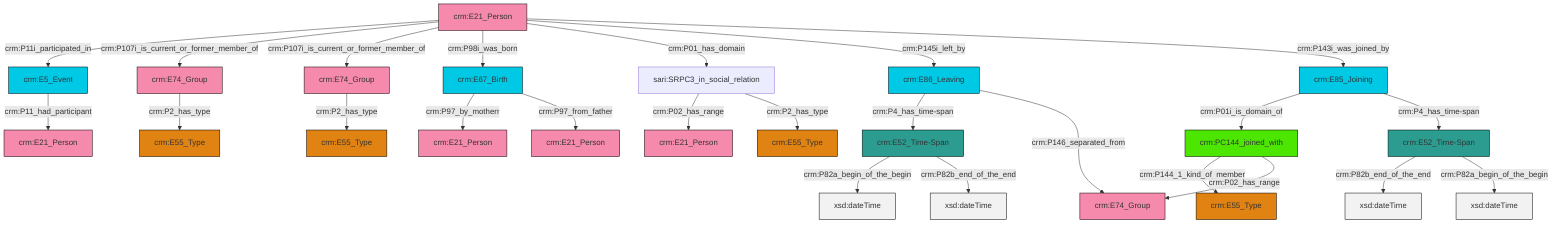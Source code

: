 graph TD
classDef Literal fill:#f2f2f2,stroke:#000000;
classDef CRM_Entity fill:#FFFFFF,stroke:#000000;
classDef Temporal_Entity fill:#00C9E6, stroke:#000000;
classDef Type fill:#E18312, stroke:#000000;
classDef Time-Span fill:#2C9C91, stroke:#000000;
classDef Appellation fill:#FFEB7F, stroke:#000000;
classDef Place fill:#008836, stroke:#000000;
classDef Persistent_Item fill:#B266B2, stroke:#000000;
classDef Conceptual_Object fill:#FFD700, stroke:#000000;
classDef Physical_Thing fill:#D2B48C, stroke:#000000;
classDef Actor fill:#f58aad, stroke:#000000;
classDef PC_Classes fill:#4ce600, stroke:#000000;
classDef Multi fill:#cccccc,stroke:#000000;

4["crm:E21_Person"]:::Actor -->|crm:P11i_participated_in| 6["crm:E5_Event"]:::Temporal_Entity
2["sari:SRPC3_in_social_relation"]:::Default -->|crm:P02_has_range| 7["crm:E21_Person"]:::Actor
4["crm:E21_Person"]:::Actor -->|crm:P107i_is_current_or_former_member_of| 10["crm:E74_Group"]:::Actor
4["crm:E21_Person"]:::Actor -->|crm:P107i_is_current_or_former_member_of| 17["crm:E74_Group"]:::Actor
4["crm:E21_Person"]:::Actor -->|crm:P98i_was_born| 18["crm:E67_Birth"]:::Temporal_Entity
4["crm:E21_Person"]:::Actor -->|crm:P01_has_domain| 2["sari:SRPC3_in_social_relation"]:::Default
18["crm:E67_Birth"]:::Temporal_Entity -->|crm:P97_by_motherr| 8["crm:E21_Person"]:::Actor
2["sari:SRPC3_in_social_relation"]:::Default -->|crm:P2_has_type| 22["crm:E55_Type"]:::Type
4["crm:E21_Person"]:::Actor -->|crm:P145i_left_by| 0["crm:E86_Leaving"]:::Temporal_Entity
26["crm:E52_Time-Span"]:::Time-Span -->|crm:P82a_begin_of_the_begin| 27[xsd:dateTime]:::Literal
18["crm:E67_Birth"]:::Temporal_Entity -->|crm:P97_from_father| 28["crm:E21_Person"]:::Actor
29["crm:PC144_joined_with"]:::PC_Classes -->|crm:P144_1_kind_of_member| 23["crm:E55_Type"]:::Type
12["crm:E85_Joining"]:::Temporal_Entity -->|crm:P01i_is_domain_of| 29["crm:PC144_joined_with"]:::PC_Classes
12["crm:E85_Joining"]:::Temporal_Entity -->|crm:P4_has_time-span| 31["crm:E52_Time-Span"]:::Time-Span
0["crm:E86_Leaving"]:::Temporal_Entity -->|crm:P4_has_time-span| 26["crm:E52_Time-Span"]:::Time-Span
4["crm:E21_Person"]:::Actor -->|crm:P143i_was_joined_by| 12["crm:E85_Joining"]:::Temporal_Entity
31["crm:E52_Time-Span"]:::Time-Span -->|crm:P82b_end_of_the_end| 36[xsd:dateTime]:::Literal
0["crm:E86_Leaving"]:::Temporal_Entity -->|crm:P146_separated_from| 19["crm:E74_Group"]:::Actor
10["crm:E74_Group"]:::Actor -->|crm:P2_has_type| 37["crm:E55_Type"]:::Type
29["crm:PC144_joined_with"]:::PC_Classes -->|crm:P02_has_range| 19["crm:E74_Group"]:::Actor
26["crm:E52_Time-Span"]:::Time-Span -->|crm:P82b_end_of_the_end| 42[xsd:dateTime]:::Literal
31["crm:E52_Time-Span"]:::Time-Span -->|crm:P82a_begin_of_the_begin| 44[xsd:dateTime]:::Literal
17["crm:E74_Group"]:::Actor -->|crm:P2_has_type| 15["crm:E55_Type"]:::Type
6["crm:E5_Event"]:::Temporal_Entity -->|crm:P11_had_participant| 45["crm:E21_Person"]:::Actor